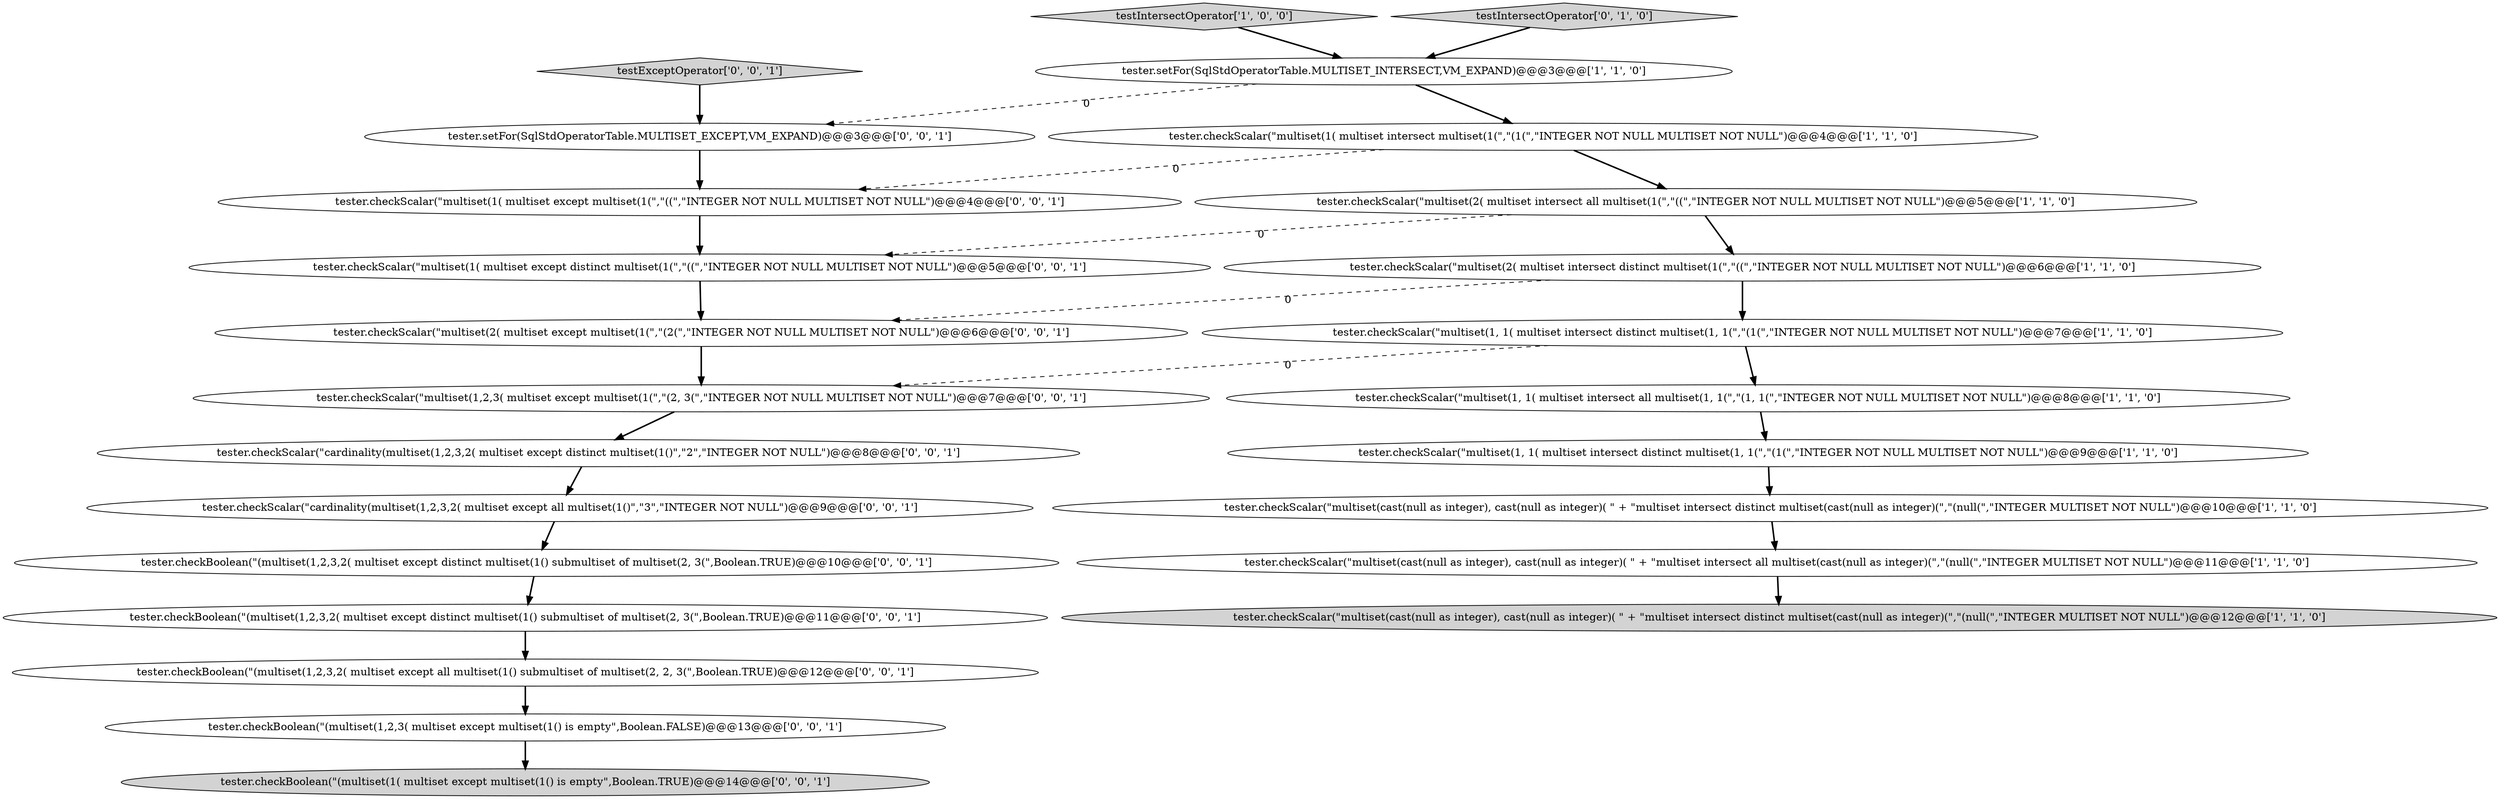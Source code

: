 digraph {
17 [style = filled, label = "tester.checkScalar(\"cardinality(multiset(1,2,3,2( multiset except distinct multiset(1()\",\"2\",\"INTEGER NOT NULL\")@@@8@@@['0', '0', '1']", fillcolor = white, shape = ellipse image = "AAA0AAABBB3BBB"];
15 [style = filled, label = "tester.checkScalar(\"cardinality(multiset(1,2,3,2( multiset except all multiset(1()\",\"3\",\"INTEGER NOT NULL\")@@@9@@@['0', '0', '1']", fillcolor = white, shape = ellipse image = "AAA0AAABBB3BBB"];
4 [style = filled, label = "tester.checkScalar(\"multiset(2( multiset intersect distinct multiset(1(\",\"((\",\"INTEGER NOT NULL MULTISET NOT NULL\")@@@6@@@['1', '1', '0']", fillcolor = white, shape = ellipse image = "AAA0AAABBB1BBB"];
24 [style = filled, label = "tester.checkBoolean(\"(multiset(1,2,3( multiset except multiset(1() is empty\",Boolean.FALSE)@@@13@@@['0', '0', '1']", fillcolor = white, shape = ellipse image = "AAA0AAABBB3BBB"];
5 [style = filled, label = "testIntersectOperator['1', '0', '0']", fillcolor = lightgray, shape = diamond image = "AAA0AAABBB1BBB"];
10 [style = filled, label = "tester.checkScalar(\"multiset(1( multiset intersect multiset(1(\",\"(1(\",\"INTEGER NOT NULL MULTISET NOT NULL\")@@@4@@@['1', '1', '0']", fillcolor = white, shape = ellipse image = "AAA0AAABBB1BBB"];
0 [style = filled, label = "tester.setFor(SqlStdOperatorTable.MULTISET_INTERSECT,VM_EXPAND)@@@3@@@['1', '1', '0']", fillcolor = white, shape = ellipse image = "AAA0AAABBB1BBB"];
18 [style = filled, label = "tester.checkBoolean(\"(multiset(1,2,3,2( multiset except distinct multiset(1() submultiset of multiset(2, 3(\",Boolean.TRUE)@@@11@@@['0', '0', '1']", fillcolor = white, shape = ellipse image = "AAA0AAABBB3BBB"];
16 [style = filled, label = "tester.checkBoolean(\"(multiset(1,2,3,2( multiset except distinct multiset(1() submultiset of multiset(2, 3(\",Boolean.TRUE)@@@10@@@['0', '0', '1']", fillcolor = white, shape = ellipse image = "AAA0AAABBB3BBB"];
9 [style = filled, label = "tester.checkScalar(\"multiset(cast(null as integer), cast(null as integer)( \" + \"multiset intersect distinct multiset(cast(null as integer)(\",\"(null(\",\"INTEGER MULTISET NOT NULL\")@@@10@@@['1', '1', '0']", fillcolor = white, shape = ellipse image = "AAA0AAABBB1BBB"];
1 [style = filled, label = "tester.checkScalar(\"multiset(cast(null as integer), cast(null as integer)( \" + \"multiset intersect distinct multiset(cast(null as integer)(\",\"(null(\",\"INTEGER MULTISET NOT NULL\")@@@12@@@['1', '1', '0']", fillcolor = lightgray, shape = ellipse image = "AAA0AAABBB1BBB"];
19 [style = filled, label = "tester.checkScalar(\"multiset(1,2,3( multiset except multiset(1(\",\"(2, 3(\",\"INTEGER NOT NULL MULTISET NOT NULL\")@@@7@@@['0', '0', '1']", fillcolor = white, shape = ellipse image = "AAA0AAABBB3BBB"];
13 [style = filled, label = "tester.checkBoolean(\"(multiset(1,2,3,2( multiset except all multiset(1() submultiset of multiset(2, 2, 3(\",Boolean.TRUE)@@@12@@@['0', '0', '1']", fillcolor = white, shape = ellipse image = "AAA0AAABBB3BBB"];
6 [style = filled, label = "tester.checkScalar(\"multiset(2( multiset intersect all multiset(1(\",\"((\",\"INTEGER NOT NULL MULTISET NOT NULL\")@@@5@@@['1', '1', '0']", fillcolor = white, shape = ellipse image = "AAA0AAABBB1BBB"];
12 [style = filled, label = "tester.checkScalar(\"multiset(1( multiset except multiset(1(\",\"((\",\"INTEGER NOT NULL MULTISET NOT NULL\")@@@4@@@['0', '0', '1']", fillcolor = white, shape = ellipse image = "AAA0AAABBB3BBB"];
2 [style = filled, label = "tester.checkScalar(\"multiset(1, 1( multiset intersect distinct multiset(1, 1(\",\"(1(\",\"INTEGER NOT NULL MULTISET NOT NULL\")@@@9@@@['1', '1', '0']", fillcolor = white, shape = ellipse image = "AAA0AAABBB1BBB"];
20 [style = filled, label = "tester.checkScalar(\"multiset(1( multiset except distinct multiset(1(\",\"((\",\"INTEGER NOT NULL MULTISET NOT NULL\")@@@5@@@['0', '0', '1']", fillcolor = white, shape = ellipse image = "AAA0AAABBB3BBB"];
14 [style = filled, label = "tester.checkBoolean(\"(multiset(1( multiset except multiset(1() is empty\",Boolean.TRUE)@@@14@@@['0', '0', '1']", fillcolor = lightgray, shape = ellipse image = "AAA0AAABBB3BBB"];
11 [style = filled, label = "testIntersectOperator['0', '1', '0']", fillcolor = lightgray, shape = diamond image = "AAA0AAABBB2BBB"];
3 [style = filled, label = "tester.checkScalar(\"multiset(cast(null as integer), cast(null as integer)( \" + \"multiset intersect all multiset(cast(null as integer)(\",\"(null(\",\"INTEGER MULTISET NOT NULL\")@@@11@@@['1', '1', '0']", fillcolor = white, shape = ellipse image = "AAA0AAABBB1BBB"];
7 [style = filled, label = "tester.checkScalar(\"multiset(1, 1( multiset intersect all multiset(1, 1(\",\"(1, 1(\",\"INTEGER NOT NULL MULTISET NOT NULL\")@@@8@@@['1', '1', '0']", fillcolor = white, shape = ellipse image = "AAA0AAABBB1BBB"];
23 [style = filled, label = "testExceptOperator['0', '0', '1']", fillcolor = lightgray, shape = diamond image = "AAA0AAABBB3BBB"];
21 [style = filled, label = "tester.checkScalar(\"multiset(2( multiset except multiset(1(\",\"(2(\",\"INTEGER NOT NULL MULTISET NOT NULL\")@@@6@@@['0', '0', '1']", fillcolor = white, shape = ellipse image = "AAA0AAABBB3BBB"];
22 [style = filled, label = "tester.setFor(SqlStdOperatorTable.MULTISET_EXCEPT,VM_EXPAND)@@@3@@@['0', '0', '1']", fillcolor = white, shape = ellipse image = "AAA0AAABBB3BBB"];
8 [style = filled, label = "tester.checkScalar(\"multiset(1, 1( multiset intersect distinct multiset(1, 1(\",\"(1(\",\"INTEGER NOT NULL MULTISET NOT NULL\")@@@7@@@['1', '1', '0']", fillcolor = white, shape = ellipse image = "AAA0AAABBB1BBB"];
8->19 [style = dashed, label="0"];
16->18 [style = bold, label=""];
13->24 [style = bold, label=""];
3->1 [style = bold, label=""];
21->19 [style = bold, label=""];
6->20 [style = dashed, label="0"];
10->12 [style = dashed, label="0"];
12->20 [style = bold, label=""];
19->17 [style = bold, label=""];
2->9 [style = bold, label=""];
15->16 [style = bold, label=""];
4->21 [style = dashed, label="0"];
10->6 [style = bold, label=""];
0->22 [style = dashed, label="0"];
8->7 [style = bold, label=""];
24->14 [style = bold, label=""];
20->21 [style = bold, label=""];
6->4 [style = bold, label=""];
0->10 [style = bold, label=""];
11->0 [style = bold, label=""];
23->22 [style = bold, label=""];
5->0 [style = bold, label=""];
7->2 [style = bold, label=""];
22->12 [style = bold, label=""];
17->15 [style = bold, label=""];
18->13 [style = bold, label=""];
9->3 [style = bold, label=""];
4->8 [style = bold, label=""];
}
